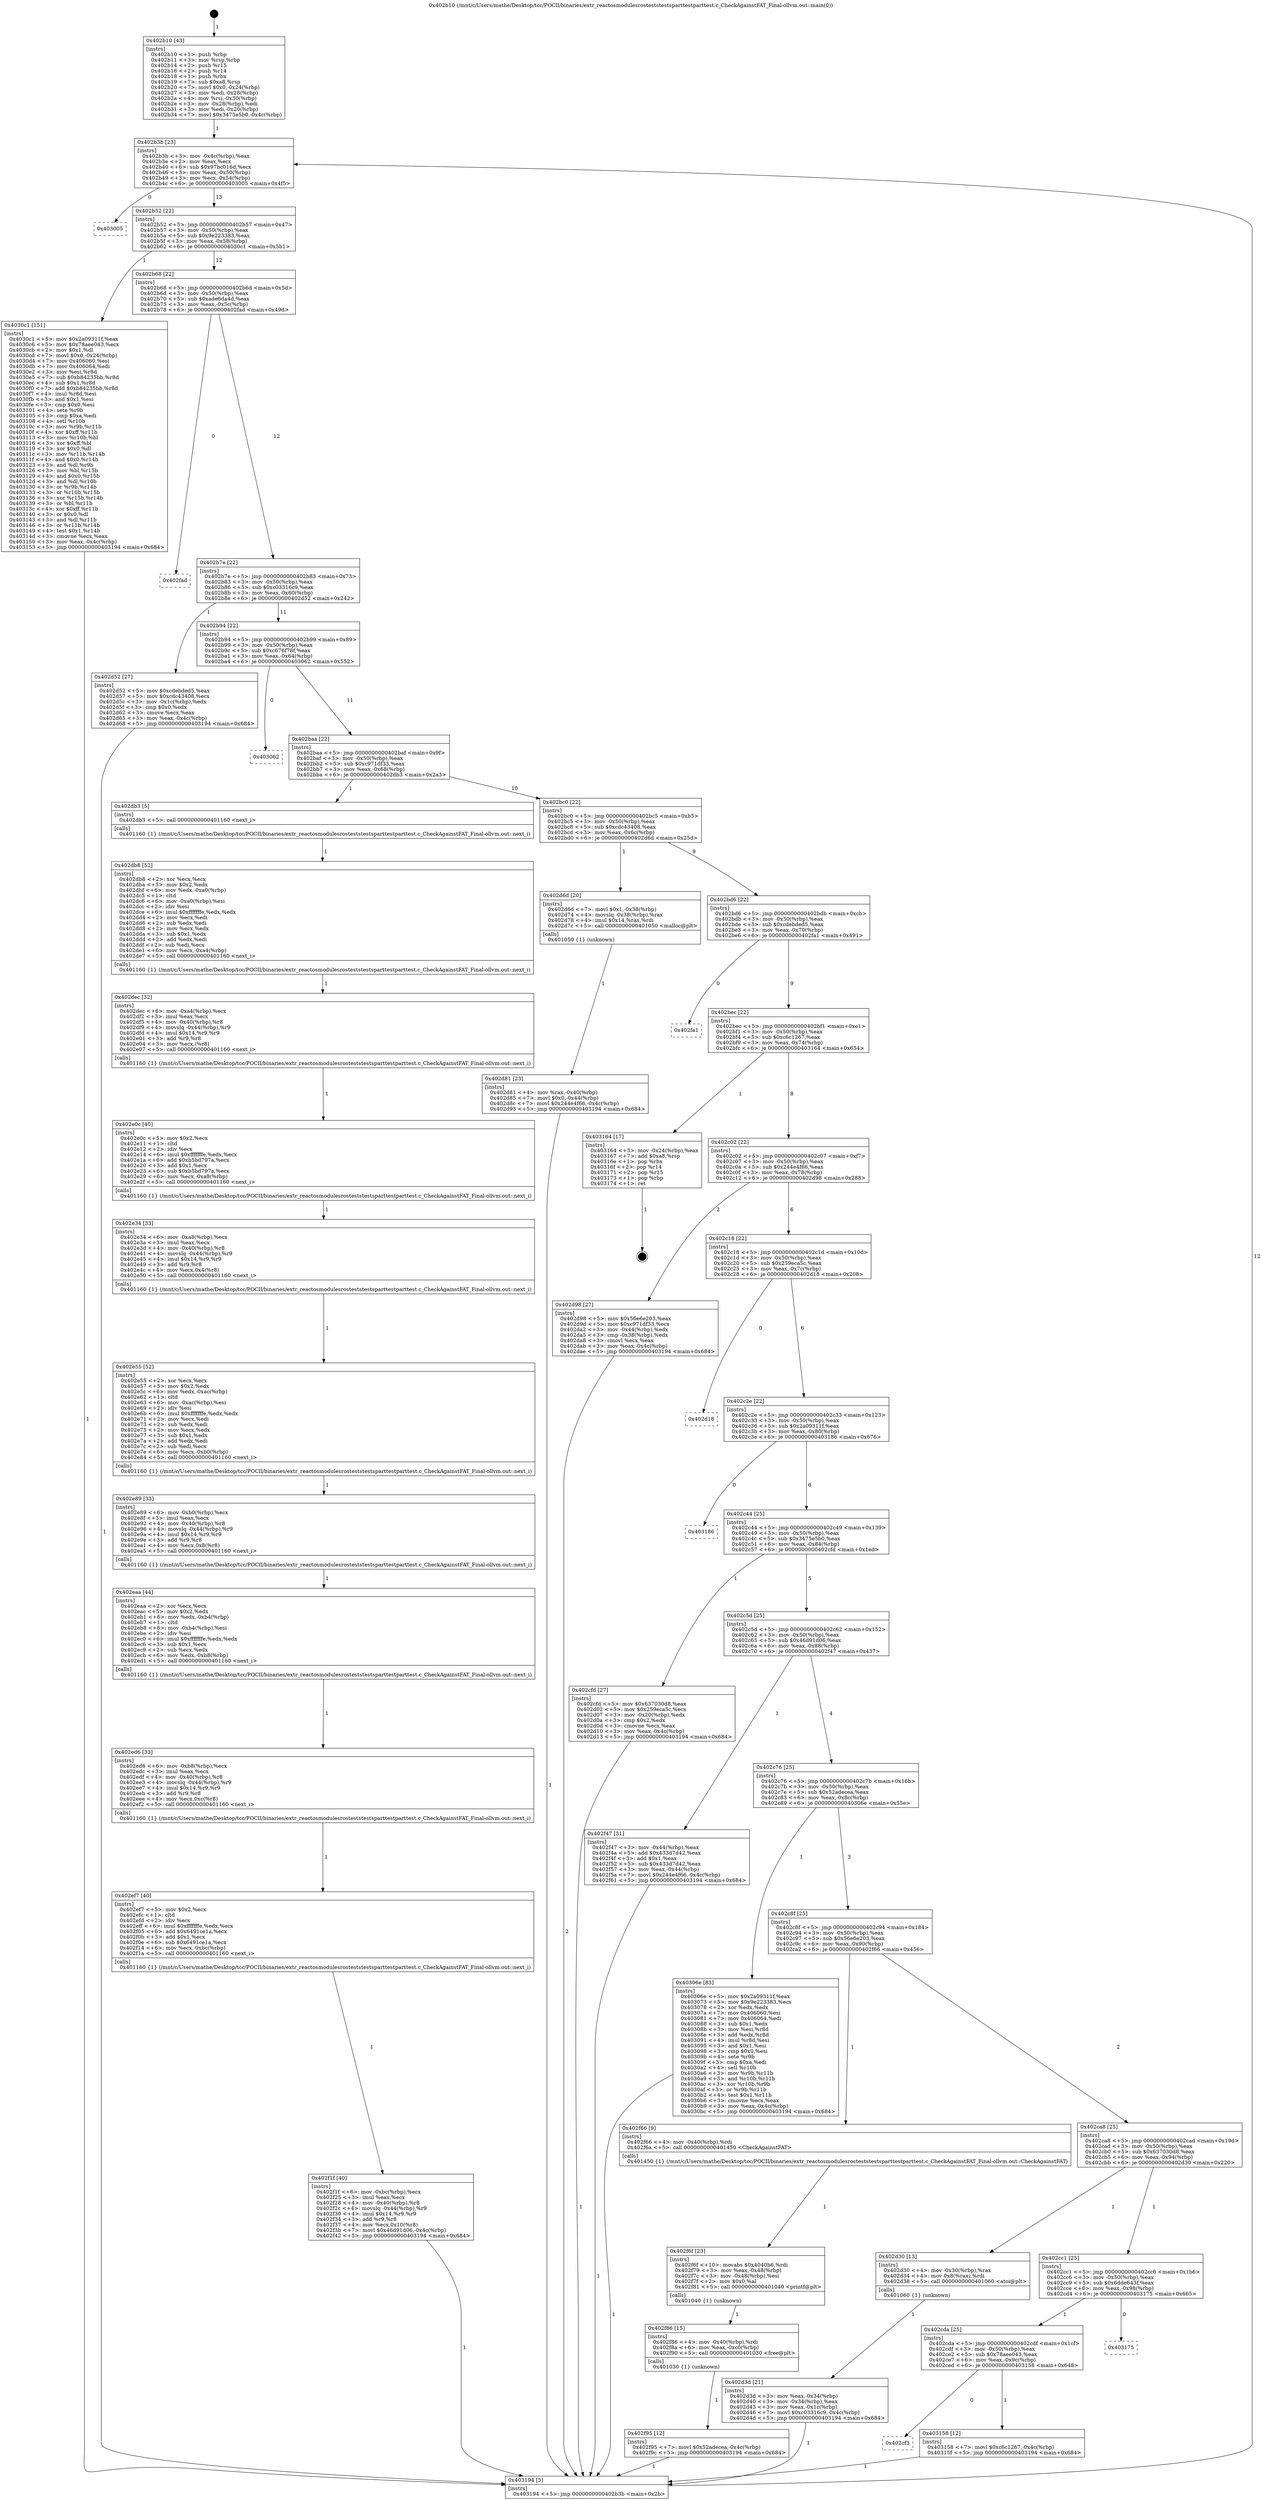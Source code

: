 digraph "0x402b10" {
  label = "0x402b10 (/mnt/c/Users/mathe/Desktop/tcc/POCII/binaries/extr_reactosmodulesrosteststestsparttestparttest.c_CheckAgainstFAT_Final-ollvm.out::main(0))"
  labelloc = "t"
  node[shape=record]

  Entry [label="",width=0.3,height=0.3,shape=circle,fillcolor=black,style=filled]
  "0x402b3b" [label="{
     0x402b3b [23]\l
     | [instrs]\l
     &nbsp;&nbsp;0x402b3b \<+3\>: mov -0x4c(%rbp),%eax\l
     &nbsp;&nbsp;0x402b3e \<+2\>: mov %eax,%ecx\l
     &nbsp;&nbsp;0x402b40 \<+6\>: sub $0x97bc016d,%ecx\l
     &nbsp;&nbsp;0x402b46 \<+3\>: mov %eax,-0x50(%rbp)\l
     &nbsp;&nbsp;0x402b49 \<+3\>: mov %ecx,-0x54(%rbp)\l
     &nbsp;&nbsp;0x402b4c \<+6\>: je 0000000000403005 \<main+0x4f5\>\l
  }"]
  "0x403005" [label="{
     0x403005\l
  }", style=dashed]
  "0x402b52" [label="{
     0x402b52 [22]\l
     | [instrs]\l
     &nbsp;&nbsp;0x402b52 \<+5\>: jmp 0000000000402b57 \<main+0x47\>\l
     &nbsp;&nbsp;0x402b57 \<+3\>: mov -0x50(%rbp),%eax\l
     &nbsp;&nbsp;0x402b5a \<+5\>: sub $0x9e223383,%eax\l
     &nbsp;&nbsp;0x402b5f \<+3\>: mov %eax,-0x58(%rbp)\l
     &nbsp;&nbsp;0x402b62 \<+6\>: je 00000000004030c1 \<main+0x5b1\>\l
  }"]
  Exit [label="",width=0.3,height=0.3,shape=circle,fillcolor=black,style=filled,peripheries=2]
  "0x4030c1" [label="{
     0x4030c1 [151]\l
     | [instrs]\l
     &nbsp;&nbsp;0x4030c1 \<+5\>: mov $0x2a09311f,%eax\l
     &nbsp;&nbsp;0x4030c6 \<+5\>: mov $0x78aee043,%ecx\l
     &nbsp;&nbsp;0x4030cb \<+2\>: mov $0x1,%dl\l
     &nbsp;&nbsp;0x4030cd \<+7\>: movl $0x0,-0x24(%rbp)\l
     &nbsp;&nbsp;0x4030d4 \<+7\>: mov 0x406060,%esi\l
     &nbsp;&nbsp;0x4030db \<+7\>: mov 0x406064,%edi\l
     &nbsp;&nbsp;0x4030e2 \<+3\>: mov %esi,%r8d\l
     &nbsp;&nbsp;0x4030e5 \<+7\>: sub $0xb84235bb,%r8d\l
     &nbsp;&nbsp;0x4030ec \<+4\>: sub $0x1,%r8d\l
     &nbsp;&nbsp;0x4030f0 \<+7\>: add $0xb84235bb,%r8d\l
     &nbsp;&nbsp;0x4030f7 \<+4\>: imul %r8d,%esi\l
     &nbsp;&nbsp;0x4030fb \<+3\>: and $0x1,%esi\l
     &nbsp;&nbsp;0x4030fe \<+3\>: cmp $0x0,%esi\l
     &nbsp;&nbsp;0x403101 \<+4\>: sete %r9b\l
     &nbsp;&nbsp;0x403105 \<+3\>: cmp $0xa,%edi\l
     &nbsp;&nbsp;0x403108 \<+4\>: setl %r10b\l
     &nbsp;&nbsp;0x40310c \<+3\>: mov %r9b,%r11b\l
     &nbsp;&nbsp;0x40310f \<+4\>: xor $0xff,%r11b\l
     &nbsp;&nbsp;0x403113 \<+3\>: mov %r10b,%bl\l
     &nbsp;&nbsp;0x403116 \<+3\>: xor $0xff,%bl\l
     &nbsp;&nbsp;0x403119 \<+3\>: xor $0x0,%dl\l
     &nbsp;&nbsp;0x40311c \<+3\>: mov %r11b,%r14b\l
     &nbsp;&nbsp;0x40311f \<+4\>: and $0x0,%r14b\l
     &nbsp;&nbsp;0x403123 \<+3\>: and %dl,%r9b\l
     &nbsp;&nbsp;0x403126 \<+3\>: mov %bl,%r15b\l
     &nbsp;&nbsp;0x403129 \<+4\>: and $0x0,%r15b\l
     &nbsp;&nbsp;0x40312d \<+3\>: and %dl,%r10b\l
     &nbsp;&nbsp;0x403130 \<+3\>: or %r9b,%r14b\l
     &nbsp;&nbsp;0x403133 \<+3\>: or %r10b,%r15b\l
     &nbsp;&nbsp;0x403136 \<+3\>: xor %r15b,%r14b\l
     &nbsp;&nbsp;0x403139 \<+3\>: or %bl,%r11b\l
     &nbsp;&nbsp;0x40313c \<+4\>: xor $0xff,%r11b\l
     &nbsp;&nbsp;0x403140 \<+3\>: or $0x0,%dl\l
     &nbsp;&nbsp;0x403143 \<+3\>: and %dl,%r11b\l
     &nbsp;&nbsp;0x403146 \<+3\>: or %r11b,%r14b\l
     &nbsp;&nbsp;0x403149 \<+4\>: test $0x1,%r14b\l
     &nbsp;&nbsp;0x40314d \<+3\>: cmovne %ecx,%eax\l
     &nbsp;&nbsp;0x403150 \<+3\>: mov %eax,-0x4c(%rbp)\l
     &nbsp;&nbsp;0x403153 \<+5\>: jmp 0000000000403194 \<main+0x684\>\l
  }"]
  "0x402b68" [label="{
     0x402b68 [22]\l
     | [instrs]\l
     &nbsp;&nbsp;0x402b68 \<+5\>: jmp 0000000000402b6d \<main+0x5d\>\l
     &nbsp;&nbsp;0x402b6d \<+3\>: mov -0x50(%rbp),%eax\l
     &nbsp;&nbsp;0x402b70 \<+5\>: sub $0xade6da4d,%eax\l
     &nbsp;&nbsp;0x402b75 \<+3\>: mov %eax,-0x5c(%rbp)\l
     &nbsp;&nbsp;0x402b78 \<+6\>: je 0000000000402fad \<main+0x49d\>\l
  }"]
  "0x402cf3" [label="{
     0x402cf3\l
  }", style=dashed]
  "0x402fad" [label="{
     0x402fad\l
  }", style=dashed]
  "0x402b7e" [label="{
     0x402b7e [22]\l
     | [instrs]\l
     &nbsp;&nbsp;0x402b7e \<+5\>: jmp 0000000000402b83 \<main+0x73\>\l
     &nbsp;&nbsp;0x402b83 \<+3\>: mov -0x50(%rbp),%eax\l
     &nbsp;&nbsp;0x402b86 \<+5\>: sub $0xc03316c9,%eax\l
     &nbsp;&nbsp;0x402b8b \<+3\>: mov %eax,-0x60(%rbp)\l
     &nbsp;&nbsp;0x402b8e \<+6\>: je 0000000000402d52 \<main+0x242\>\l
  }"]
  "0x403158" [label="{
     0x403158 [12]\l
     | [instrs]\l
     &nbsp;&nbsp;0x403158 \<+7\>: movl $0xc6c1267,-0x4c(%rbp)\l
     &nbsp;&nbsp;0x40315f \<+5\>: jmp 0000000000403194 \<main+0x684\>\l
  }"]
  "0x402d52" [label="{
     0x402d52 [27]\l
     | [instrs]\l
     &nbsp;&nbsp;0x402d52 \<+5\>: mov $0xcdebded5,%eax\l
     &nbsp;&nbsp;0x402d57 \<+5\>: mov $0xcdc43408,%ecx\l
     &nbsp;&nbsp;0x402d5c \<+3\>: mov -0x1c(%rbp),%edx\l
     &nbsp;&nbsp;0x402d5f \<+3\>: cmp $0x0,%edx\l
     &nbsp;&nbsp;0x402d62 \<+3\>: cmove %ecx,%eax\l
     &nbsp;&nbsp;0x402d65 \<+3\>: mov %eax,-0x4c(%rbp)\l
     &nbsp;&nbsp;0x402d68 \<+5\>: jmp 0000000000403194 \<main+0x684\>\l
  }"]
  "0x402b94" [label="{
     0x402b94 [22]\l
     | [instrs]\l
     &nbsp;&nbsp;0x402b94 \<+5\>: jmp 0000000000402b99 \<main+0x89\>\l
     &nbsp;&nbsp;0x402b99 \<+3\>: mov -0x50(%rbp),%eax\l
     &nbsp;&nbsp;0x402b9c \<+5\>: sub $0xc676f78f,%eax\l
     &nbsp;&nbsp;0x402ba1 \<+3\>: mov %eax,-0x64(%rbp)\l
     &nbsp;&nbsp;0x402ba4 \<+6\>: je 0000000000403062 \<main+0x552\>\l
  }"]
  "0x402cda" [label="{
     0x402cda [25]\l
     | [instrs]\l
     &nbsp;&nbsp;0x402cda \<+5\>: jmp 0000000000402cdf \<main+0x1cf\>\l
     &nbsp;&nbsp;0x402cdf \<+3\>: mov -0x50(%rbp),%eax\l
     &nbsp;&nbsp;0x402ce2 \<+5\>: sub $0x78aee043,%eax\l
     &nbsp;&nbsp;0x402ce7 \<+6\>: mov %eax,-0x9c(%rbp)\l
     &nbsp;&nbsp;0x402ced \<+6\>: je 0000000000403158 \<main+0x648\>\l
  }"]
  "0x403062" [label="{
     0x403062\l
  }", style=dashed]
  "0x402baa" [label="{
     0x402baa [22]\l
     | [instrs]\l
     &nbsp;&nbsp;0x402baa \<+5\>: jmp 0000000000402baf \<main+0x9f\>\l
     &nbsp;&nbsp;0x402baf \<+3\>: mov -0x50(%rbp),%eax\l
     &nbsp;&nbsp;0x402bb2 \<+5\>: sub $0xc971df33,%eax\l
     &nbsp;&nbsp;0x402bb7 \<+3\>: mov %eax,-0x68(%rbp)\l
     &nbsp;&nbsp;0x402bba \<+6\>: je 0000000000402db3 \<main+0x2a3\>\l
  }"]
  "0x403175" [label="{
     0x403175\l
  }", style=dashed]
  "0x402db3" [label="{
     0x402db3 [5]\l
     | [instrs]\l
     &nbsp;&nbsp;0x402db3 \<+5\>: call 0000000000401160 \<next_i\>\l
     | [calls]\l
     &nbsp;&nbsp;0x401160 \{1\} (/mnt/c/Users/mathe/Desktop/tcc/POCII/binaries/extr_reactosmodulesrosteststestsparttestparttest.c_CheckAgainstFAT_Final-ollvm.out::next_i)\l
  }"]
  "0x402bc0" [label="{
     0x402bc0 [22]\l
     | [instrs]\l
     &nbsp;&nbsp;0x402bc0 \<+5\>: jmp 0000000000402bc5 \<main+0xb5\>\l
     &nbsp;&nbsp;0x402bc5 \<+3\>: mov -0x50(%rbp),%eax\l
     &nbsp;&nbsp;0x402bc8 \<+5\>: sub $0xcdc43408,%eax\l
     &nbsp;&nbsp;0x402bcd \<+3\>: mov %eax,-0x6c(%rbp)\l
     &nbsp;&nbsp;0x402bd0 \<+6\>: je 0000000000402d6d \<main+0x25d\>\l
  }"]
  "0x402f95" [label="{
     0x402f95 [12]\l
     | [instrs]\l
     &nbsp;&nbsp;0x402f95 \<+7\>: movl $0x52adecea,-0x4c(%rbp)\l
     &nbsp;&nbsp;0x402f9c \<+5\>: jmp 0000000000403194 \<main+0x684\>\l
  }"]
  "0x402d6d" [label="{
     0x402d6d [20]\l
     | [instrs]\l
     &nbsp;&nbsp;0x402d6d \<+7\>: movl $0x1,-0x38(%rbp)\l
     &nbsp;&nbsp;0x402d74 \<+4\>: movslq -0x38(%rbp),%rax\l
     &nbsp;&nbsp;0x402d78 \<+4\>: imul $0x14,%rax,%rdi\l
     &nbsp;&nbsp;0x402d7c \<+5\>: call 0000000000401050 \<malloc@plt\>\l
     | [calls]\l
     &nbsp;&nbsp;0x401050 \{1\} (unknown)\l
  }"]
  "0x402bd6" [label="{
     0x402bd6 [22]\l
     | [instrs]\l
     &nbsp;&nbsp;0x402bd6 \<+5\>: jmp 0000000000402bdb \<main+0xcb\>\l
     &nbsp;&nbsp;0x402bdb \<+3\>: mov -0x50(%rbp),%eax\l
     &nbsp;&nbsp;0x402bde \<+5\>: sub $0xcdebded5,%eax\l
     &nbsp;&nbsp;0x402be3 \<+3\>: mov %eax,-0x70(%rbp)\l
     &nbsp;&nbsp;0x402be6 \<+6\>: je 0000000000402fa1 \<main+0x491\>\l
  }"]
  "0x402f86" [label="{
     0x402f86 [15]\l
     | [instrs]\l
     &nbsp;&nbsp;0x402f86 \<+4\>: mov -0x40(%rbp),%rdi\l
     &nbsp;&nbsp;0x402f8a \<+6\>: mov %eax,-0xc0(%rbp)\l
     &nbsp;&nbsp;0x402f90 \<+5\>: call 0000000000401030 \<free@plt\>\l
     | [calls]\l
     &nbsp;&nbsp;0x401030 \{1\} (unknown)\l
  }"]
  "0x402fa1" [label="{
     0x402fa1\l
  }", style=dashed]
  "0x402bec" [label="{
     0x402bec [22]\l
     | [instrs]\l
     &nbsp;&nbsp;0x402bec \<+5\>: jmp 0000000000402bf1 \<main+0xe1\>\l
     &nbsp;&nbsp;0x402bf1 \<+3\>: mov -0x50(%rbp),%eax\l
     &nbsp;&nbsp;0x402bf4 \<+5\>: sub $0xc6c1267,%eax\l
     &nbsp;&nbsp;0x402bf9 \<+3\>: mov %eax,-0x74(%rbp)\l
     &nbsp;&nbsp;0x402bfc \<+6\>: je 0000000000403164 \<main+0x654\>\l
  }"]
  "0x402f6f" [label="{
     0x402f6f [23]\l
     | [instrs]\l
     &nbsp;&nbsp;0x402f6f \<+10\>: movabs $0x4040b6,%rdi\l
     &nbsp;&nbsp;0x402f79 \<+3\>: mov %eax,-0x48(%rbp)\l
     &nbsp;&nbsp;0x402f7c \<+3\>: mov -0x48(%rbp),%esi\l
     &nbsp;&nbsp;0x402f7f \<+2\>: mov $0x0,%al\l
     &nbsp;&nbsp;0x402f81 \<+5\>: call 0000000000401040 \<printf@plt\>\l
     | [calls]\l
     &nbsp;&nbsp;0x401040 \{1\} (unknown)\l
  }"]
  "0x403164" [label="{
     0x403164 [17]\l
     | [instrs]\l
     &nbsp;&nbsp;0x403164 \<+3\>: mov -0x24(%rbp),%eax\l
     &nbsp;&nbsp;0x403167 \<+7\>: add $0xa8,%rsp\l
     &nbsp;&nbsp;0x40316e \<+1\>: pop %rbx\l
     &nbsp;&nbsp;0x40316f \<+2\>: pop %r14\l
     &nbsp;&nbsp;0x403171 \<+2\>: pop %r15\l
     &nbsp;&nbsp;0x403173 \<+1\>: pop %rbp\l
     &nbsp;&nbsp;0x403174 \<+1\>: ret\l
  }"]
  "0x402c02" [label="{
     0x402c02 [22]\l
     | [instrs]\l
     &nbsp;&nbsp;0x402c02 \<+5\>: jmp 0000000000402c07 \<main+0xf7\>\l
     &nbsp;&nbsp;0x402c07 \<+3\>: mov -0x50(%rbp),%eax\l
     &nbsp;&nbsp;0x402c0a \<+5\>: sub $0x244e4f66,%eax\l
     &nbsp;&nbsp;0x402c0f \<+3\>: mov %eax,-0x78(%rbp)\l
     &nbsp;&nbsp;0x402c12 \<+6\>: je 0000000000402d98 \<main+0x288\>\l
  }"]
  "0x402f1f" [label="{
     0x402f1f [40]\l
     | [instrs]\l
     &nbsp;&nbsp;0x402f1f \<+6\>: mov -0xbc(%rbp),%ecx\l
     &nbsp;&nbsp;0x402f25 \<+3\>: imul %eax,%ecx\l
     &nbsp;&nbsp;0x402f28 \<+4\>: mov -0x40(%rbp),%r8\l
     &nbsp;&nbsp;0x402f2c \<+4\>: movslq -0x44(%rbp),%r9\l
     &nbsp;&nbsp;0x402f30 \<+4\>: imul $0x14,%r9,%r9\l
     &nbsp;&nbsp;0x402f34 \<+3\>: add %r9,%r8\l
     &nbsp;&nbsp;0x402f37 \<+4\>: mov %ecx,0x10(%r8)\l
     &nbsp;&nbsp;0x402f3b \<+7\>: movl $0x46d91d06,-0x4c(%rbp)\l
     &nbsp;&nbsp;0x402f42 \<+5\>: jmp 0000000000403194 \<main+0x684\>\l
  }"]
  "0x402d98" [label="{
     0x402d98 [27]\l
     | [instrs]\l
     &nbsp;&nbsp;0x402d98 \<+5\>: mov $0x56e6e203,%eax\l
     &nbsp;&nbsp;0x402d9d \<+5\>: mov $0xc971df33,%ecx\l
     &nbsp;&nbsp;0x402da2 \<+3\>: mov -0x44(%rbp),%edx\l
     &nbsp;&nbsp;0x402da5 \<+3\>: cmp -0x38(%rbp),%edx\l
     &nbsp;&nbsp;0x402da8 \<+3\>: cmovl %ecx,%eax\l
     &nbsp;&nbsp;0x402dab \<+3\>: mov %eax,-0x4c(%rbp)\l
     &nbsp;&nbsp;0x402dae \<+5\>: jmp 0000000000403194 \<main+0x684\>\l
  }"]
  "0x402c18" [label="{
     0x402c18 [22]\l
     | [instrs]\l
     &nbsp;&nbsp;0x402c18 \<+5\>: jmp 0000000000402c1d \<main+0x10d\>\l
     &nbsp;&nbsp;0x402c1d \<+3\>: mov -0x50(%rbp),%eax\l
     &nbsp;&nbsp;0x402c20 \<+5\>: sub $0x259eca5c,%eax\l
     &nbsp;&nbsp;0x402c25 \<+3\>: mov %eax,-0x7c(%rbp)\l
     &nbsp;&nbsp;0x402c28 \<+6\>: je 0000000000402d18 \<main+0x208\>\l
  }"]
  "0x402ef7" [label="{
     0x402ef7 [40]\l
     | [instrs]\l
     &nbsp;&nbsp;0x402ef7 \<+5\>: mov $0x2,%ecx\l
     &nbsp;&nbsp;0x402efc \<+1\>: cltd\l
     &nbsp;&nbsp;0x402efd \<+2\>: idiv %ecx\l
     &nbsp;&nbsp;0x402eff \<+6\>: imul $0xfffffffe,%edx,%ecx\l
     &nbsp;&nbsp;0x402f05 \<+6\>: add $0x6491ce1a,%ecx\l
     &nbsp;&nbsp;0x402f0b \<+3\>: add $0x1,%ecx\l
     &nbsp;&nbsp;0x402f0e \<+6\>: sub $0x6491ce1a,%ecx\l
     &nbsp;&nbsp;0x402f14 \<+6\>: mov %ecx,-0xbc(%rbp)\l
     &nbsp;&nbsp;0x402f1a \<+5\>: call 0000000000401160 \<next_i\>\l
     | [calls]\l
     &nbsp;&nbsp;0x401160 \{1\} (/mnt/c/Users/mathe/Desktop/tcc/POCII/binaries/extr_reactosmodulesrosteststestsparttestparttest.c_CheckAgainstFAT_Final-ollvm.out::next_i)\l
  }"]
  "0x402d18" [label="{
     0x402d18\l
  }", style=dashed]
  "0x402c2e" [label="{
     0x402c2e [22]\l
     | [instrs]\l
     &nbsp;&nbsp;0x402c2e \<+5\>: jmp 0000000000402c33 \<main+0x123\>\l
     &nbsp;&nbsp;0x402c33 \<+3\>: mov -0x50(%rbp),%eax\l
     &nbsp;&nbsp;0x402c36 \<+5\>: sub $0x2a09311f,%eax\l
     &nbsp;&nbsp;0x402c3b \<+3\>: mov %eax,-0x80(%rbp)\l
     &nbsp;&nbsp;0x402c3e \<+6\>: je 0000000000403186 \<main+0x676\>\l
  }"]
  "0x402ed6" [label="{
     0x402ed6 [33]\l
     | [instrs]\l
     &nbsp;&nbsp;0x402ed6 \<+6\>: mov -0xb8(%rbp),%ecx\l
     &nbsp;&nbsp;0x402edc \<+3\>: imul %eax,%ecx\l
     &nbsp;&nbsp;0x402edf \<+4\>: mov -0x40(%rbp),%r8\l
     &nbsp;&nbsp;0x402ee3 \<+4\>: movslq -0x44(%rbp),%r9\l
     &nbsp;&nbsp;0x402ee7 \<+4\>: imul $0x14,%r9,%r9\l
     &nbsp;&nbsp;0x402eeb \<+3\>: add %r9,%r8\l
     &nbsp;&nbsp;0x402eee \<+4\>: mov %ecx,0xc(%r8)\l
     &nbsp;&nbsp;0x402ef2 \<+5\>: call 0000000000401160 \<next_i\>\l
     | [calls]\l
     &nbsp;&nbsp;0x401160 \{1\} (/mnt/c/Users/mathe/Desktop/tcc/POCII/binaries/extr_reactosmodulesrosteststestsparttestparttest.c_CheckAgainstFAT_Final-ollvm.out::next_i)\l
  }"]
  "0x403186" [label="{
     0x403186\l
  }", style=dashed]
  "0x402c44" [label="{
     0x402c44 [25]\l
     | [instrs]\l
     &nbsp;&nbsp;0x402c44 \<+5\>: jmp 0000000000402c49 \<main+0x139\>\l
     &nbsp;&nbsp;0x402c49 \<+3\>: mov -0x50(%rbp),%eax\l
     &nbsp;&nbsp;0x402c4c \<+5\>: sub $0x3475e5b0,%eax\l
     &nbsp;&nbsp;0x402c51 \<+6\>: mov %eax,-0x84(%rbp)\l
     &nbsp;&nbsp;0x402c57 \<+6\>: je 0000000000402cfd \<main+0x1ed\>\l
  }"]
  "0x402eaa" [label="{
     0x402eaa [44]\l
     | [instrs]\l
     &nbsp;&nbsp;0x402eaa \<+2\>: xor %ecx,%ecx\l
     &nbsp;&nbsp;0x402eac \<+5\>: mov $0x2,%edx\l
     &nbsp;&nbsp;0x402eb1 \<+6\>: mov %edx,-0xb4(%rbp)\l
     &nbsp;&nbsp;0x402eb7 \<+1\>: cltd\l
     &nbsp;&nbsp;0x402eb8 \<+6\>: mov -0xb4(%rbp),%esi\l
     &nbsp;&nbsp;0x402ebe \<+2\>: idiv %esi\l
     &nbsp;&nbsp;0x402ec0 \<+6\>: imul $0xfffffffe,%edx,%edx\l
     &nbsp;&nbsp;0x402ec6 \<+3\>: sub $0x1,%ecx\l
     &nbsp;&nbsp;0x402ec9 \<+2\>: sub %ecx,%edx\l
     &nbsp;&nbsp;0x402ecb \<+6\>: mov %edx,-0xb8(%rbp)\l
     &nbsp;&nbsp;0x402ed1 \<+5\>: call 0000000000401160 \<next_i\>\l
     | [calls]\l
     &nbsp;&nbsp;0x401160 \{1\} (/mnt/c/Users/mathe/Desktop/tcc/POCII/binaries/extr_reactosmodulesrosteststestsparttestparttest.c_CheckAgainstFAT_Final-ollvm.out::next_i)\l
  }"]
  "0x402cfd" [label="{
     0x402cfd [27]\l
     | [instrs]\l
     &nbsp;&nbsp;0x402cfd \<+5\>: mov $0x637030d8,%eax\l
     &nbsp;&nbsp;0x402d02 \<+5\>: mov $0x259eca5c,%ecx\l
     &nbsp;&nbsp;0x402d07 \<+3\>: mov -0x20(%rbp),%edx\l
     &nbsp;&nbsp;0x402d0a \<+3\>: cmp $0x2,%edx\l
     &nbsp;&nbsp;0x402d0d \<+3\>: cmovne %ecx,%eax\l
     &nbsp;&nbsp;0x402d10 \<+3\>: mov %eax,-0x4c(%rbp)\l
     &nbsp;&nbsp;0x402d13 \<+5\>: jmp 0000000000403194 \<main+0x684\>\l
  }"]
  "0x402c5d" [label="{
     0x402c5d [25]\l
     | [instrs]\l
     &nbsp;&nbsp;0x402c5d \<+5\>: jmp 0000000000402c62 \<main+0x152\>\l
     &nbsp;&nbsp;0x402c62 \<+3\>: mov -0x50(%rbp),%eax\l
     &nbsp;&nbsp;0x402c65 \<+5\>: sub $0x46d91d06,%eax\l
     &nbsp;&nbsp;0x402c6a \<+6\>: mov %eax,-0x88(%rbp)\l
     &nbsp;&nbsp;0x402c70 \<+6\>: je 0000000000402f47 \<main+0x437\>\l
  }"]
  "0x403194" [label="{
     0x403194 [5]\l
     | [instrs]\l
     &nbsp;&nbsp;0x403194 \<+5\>: jmp 0000000000402b3b \<main+0x2b\>\l
  }"]
  "0x402b10" [label="{
     0x402b10 [43]\l
     | [instrs]\l
     &nbsp;&nbsp;0x402b10 \<+1\>: push %rbp\l
     &nbsp;&nbsp;0x402b11 \<+3\>: mov %rsp,%rbp\l
     &nbsp;&nbsp;0x402b14 \<+2\>: push %r15\l
     &nbsp;&nbsp;0x402b16 \<+2\>: push %r14\l
     &nbsp;&nbsp;0x402b18 \<+1\>: push %rbx\l
     &nbsp;&nbsp;0x402b19 \<+7\>: sub $0xa8,%rsp\l
     &nbsp;&nbsp;0x402b20 \<+7\>: movl $0x0,-0x24(%rbp)\l
     &nbsp;&nbsp;0x402b27 \<+3\>: mov %edi,-0x28(%rbp)\l
     &nbsp;&nbsp;0x402b2a \<+4\>: mov %rsi,-0x30(%rbp)\l
     &nbsp;&nbsp;0x402b2e \<+3\>: mov -0x28(%rbp),%edi\l
     &nbsp;&nbsp;0x402b31 \<+3\>: mov %edi,-0x20(%rbp)\l
     &nbsp;&nbsp;0x402b34 \<+7\>: movl $0x3475e5b0,-0x4c(%rbp)\l
  }"]
  "0x402e89" [label="{
     0x402e89 [33]\l
     | [instrs]\l
     &nbsp;&nbsp;0x402e89 \<+6\>: mov -0xb0(%rbp),%ecx\l
     &nbsp;&nbsp;0x402e8f \<+3\>: imul %eax,%ecx\l
     &nbsp;&nbsp;0x402e92 \<+4\>: mov -0x40(%rbp),%r8\l
     &nbsp;&nbsp;0x402e96 \<+4\>: movslq -0x44(%rbp),%r9\l
     &nbsp;&nbsp;0x402e9a \<+4\>: imul $0x14,%r9,%r9\l
     &nbsp;&nbsp;0x402e9e \<+3\>: add %r9,%r8\l
     &nbsp;&nbsp;0x402ea1 \<+4\>: mov %ecx,0x8(%r8)\l
     &nbsp;&nbsp;0x402ea5 \<+5\>: call 0000000000401160 \<next_i\>\l
     | [calls]\l
     &nbsp;&nbsp;0x401160 \{1\} (/mnt/c/Users/mathe/Desktop/tcc/POCII/binaries/extr_reactosmodulesrosteststestsparttestparttest.c_CheckAgainstFAT_Final-ollvm.out::next_i)\l
  }"]
  "0x402f47" [label="{
     0x402f47 [31]\l
     | [instrs]\l
     &nbsp;&nbsp;0x402f47 \<+3\>: mov -0x44(%rbp),%eax\l
     &nbsp;&nbsp;0x402f4a \<+5\>: add $0x433d7d42,%eax\l
     &nbsp;&nbsp;0x402f4f \<+3\>: add $0x1,%eax\l
     &nbsp;&nbsp;0x402f52 \<+5\>: sub $0x433d7d42,%eax\l
     &nbsp;&nbsp;0x402f57 \<+3\>: mov %eax,-0x44(%rbp)\l
     &nbsp;&nbsp;0x402f5a \<+7\>: movl $0x244e4f66,-0x4c(%rbp)\l
     &nbsp;&nbsp;0x402f61 \<+5\>: jmp 0000000000403194 \<main+0x684\>\l
  }"]
  "0x402c76" [label="{
     0x402c76 [25]\l
     | [instrs]\l
     &nbsp;&nbsp;0x402c76 \<+5\>: jmp 0000000000402c7b \<main+0x16b\>\l
     &nbsp;&nbsp;0x402c7b \<+3\>: mov -0x50(%rbp),%eax\l
     &nbsp;&nbsp;0x402c7e \<+5\>: sub $0x52adecea,%eax\l
     &nbsp;&nbsp;0x402c83 \<+6\>: mov %eax,-0x8c(%rbp)\l
     &nbsp;&nbsp;0x402c89 \<+6\>: je 000000000040306e \<main+0x55e\>\l
  }"]
  "0x402e55" [label="{
     0x402e55 [52]\l
     | [instrs]\l
     &nbsp;&nbsp;0x402e55 \<+2\>: xor %ecx,%ecx\l
     &nbsp;&nbsp;0x402e57 \<+5\>: mov $0x2,%edx\l
     &nbsp;&nbsp;0x402e5c \<+6\>: mov %edx,-0xac(%rbp)\l
     &nbsp;&nbsp;0x402e62 \<+1\>: cltd\l
     &nbsp;&nbsp;0x402e63 \<+6\>: mov -0xac(%rbp),%esi\l
     &nbsp;&nbsp;0x402e69 \<+2\>: idiv %esi\l
     &nbsp;&nbsp;0x402e6b \<+6\>: imul $0xfffffffe,%edx,%edx\l
     &nbsp;&nbsp;0x402e71 \<+2\>: mov %ecx,%edi\l
     &nbsp;&nbsp;0x402e73 \<+2\>: sub %edx,%edi\l
     &nbsp;&nbsp;0x402e75 \<+2\>: mov %ecx,%edx\l
     &nbsp;&nbsp;0x402e77 \<+3\>: sub $0x1,%edx\l
     &nbsp;&nbsp;0x402e7a \<+2\>: add %edx,%edi\l
     &nbsp;&nbsp;0x402e7c \<+2\>: sub %edi,%ecx\l
     &nbsp;&nbsp;0x402e7e \<+6\>: mov %ecx,-0xb0(%rbp)\l
     &nbsp;&nbsp;0x402e84 \<+5\>: call 0000000000401160 \<next_i\>\l
     | [calls]\l
     &nbsp;&nbsp;0x401160 \{1\} (/mnt/c/Users/mathe/Desktop/tcc/POCII/binaries/extr_reactosmodulesrosteststestsparttestparttest.c_CheckAgainstFAT_Final-ollvm.out::next_i)\l
  }"]
  "0x40306e" [label="{
     0x40306e [83]\l
     | [instrs]\l
     &nbsp;&nbsp;0x40306e \<+5\>: mov $0x2a09311f,%eax\l
     &nbsp;&nbsp;0x403073 \<+5\>: mov $0x9e223383,%ecx\l
     &nbsp;&nbsp;0x403078 \<+2\>: xor %edx,%edx\l
     &nbsp;&nbsp;0x40307a \<+7\>: mov 0x406060,%esi\l
     &nbsp;&nbsp;0x403081 \<+7\>: mov 0x406064,%edi\l
     &nbsp;&nbsp;0x403088 \<+3\>: sub $0x1,%edx\l
     &nbsp;&nbsp;0x40308b \<+3\>: mov %esi,%r8d\l
     &nbsp;&nbsp;0x40308e \<+3\>: add %edx,%r8d\l
     &nbsp;&nbsp;0x403091 \<+4\>: imul %r8d,%esi\l
     &nbsp;&nbsp;0x403095 \<+3\>: and $0x1,%esi\l
     &nbsp;&nbsp;0x403098 \<+3\>: cmp $0x0,%esi\l
     &nbsp;&nbsp;0x40309b \<+4\>: sete %r9b\l
     &nbsp;&nbsp;0x40309f \<+3\>: cmp $0xa,%edi\l
     &nbsp;&nbsp;0x4030a2 \<+4\>: setl %r10b\l
     &nbsp;&nbsp;0x4030a6 \<+3\>: mov %r9b,%r11b\l
     &nbsp;&nbsp;0x4030a9 \<+3\>: and %r10b,%r11b\l
     &nbsp;&nbsp;0x4030ac \<+3\>: xor %r10b,%r9b\l
     &nbsp;&nbsp;0x4030af \<+3\>: or %r9b,%r11b\l
     &nbsp;&nbsp;0x4030b2 \<+4\>: test $0x1,%r11b\l
     &nbsp;&nbsp;0x4030b6 \<+3\>: cmovne %ecx,%eax\l
     &nbsp;&nbsp;0x4030b9 \<+3\>: mov %eax,-0x4c(%rbp)\l
     &nbsp;&nbsp;0x4030bc \<+5\>: jmp 0000000000403194 \<main+0x684\>\l
  }"]
  "0x402c8f" [label="{
     0x402c8f [25]\l
     | [instrs]\l
     &nbsp;&nbsp;0x402c8f \<+5\>: jmp 0000000000402c94 \<main+0x184\>\l
     &nbsp;&nbsp;0x402c94 \<+3\>: mov -0x50(%rbp),%eax\l
     &nbsp;&nbsp;0x402c97 \<+5\>: sub $0x56e6e203,%eax\l
     &nbsp;&nbsp;0x402c9c \<+6\>: mov %eax,-0x90(%rbp)\l
     &nbsp;&nbsp;0x402ca2 \<+6\>: je 0000000000402f66 \<main+0x456\>\l
  }"]
  "0x402e34" [label="{
     0x402e34 [33]\l
     | [instrs]\l
     &nbsp;&nbsp;0x402e34 \<+6\>: mov -0xa8(%rbp),%ecx\l
     &nbsp;&nbsp;0x402e3a \<+3\>: imul %eax,%ecx\l
     &nbsp;&nbsp;0x402e3d \<+4\>: mov -0x40(%rbp),%r8\l
     &nbsp;&nbsp;0x402e41 \<+4\>: movslq -0x44(%rbp),%r9\l
     &nbsp;&nbsp;0x402e45 \<+4\>: imul $0x14,%r9,%r9\l
     &nbsp;&nbsp;0x402e49 \<+3\>: add %r9,%r8\l
     &nbsp;&nbsp;0x402e4c \<+4\>: mov %ecx,0x4(%r8)\l
     &nbsp;&nbsp;0x402e50 \<+5\>: call 0000000000401160 \<next_i\>\l
     | [calls]\l
     &nbsp;&nbsp;0x401160 \{1\} (/mnt/c/Users/mathe/Desktop/tcc/POCII/binaries/extr_reactosmodulesrosteststestsparttestparttest.c_CheckAgainstFAT_Final-ollvm.out::next_i)\l
  }"]
  "0x402f66" [label="{
     0x402f66 [9]\l
     | [instrs]\l
     &nbsp;&nbsp;0x402f66 \<+4\>: mov -0x40(%rbp),%rdi\l
     &nbsp;&nbsp;0x402f6a \<+5\>: call 0000000000401450 \<CheckAgainstFAT\>\l
     | [calls]\l
     &nbsp;&nbsp;0x401450 \{1\} (/mnt/c/Users/mathe/Desktop/tcc/POCII/binaries/extr_reactosmodulesrosteststestsparttestparttest.c_CheckAgainstFAT_Final-ollvm.out::CheckAgainstFAT)\l
  }"]
  "0x402ca8" [label="{
     0x402ca8 [25]\l
     | [instrs]\l
     &nbsp;&nbsp;0x402ca8 \<+5\>: jmp 0000000000402cad \<main+0x19d\>\l
     &nbsp;&nbsp;0x402cad \<+3\>: mov -0x50(%rbp),%eax\l
     &nbsp;&nbsp;0x402cb0 \<+5\>: sub $0x637030d8,%eax\l
     &nbsp;&nbsp;0x402cb5 \<+6\>: mov %eax,-0x94(%rbp)\l
     &nbsp;&nbsp;0x402cbb \<+6\>: je 0000000000402d30 \<main+0x220\>\l
  }"]
  "0x402e0c" [label="{
     0x402e0c [40]\l
     | [instrs]\l
     &nbsp;&nbsp;0x402e0c \<+5\>: mov $0x2,%ecx\l
     &nbsp;&nbsp;0x402e11 \<+1\>: cltd\l
     &nbsp;&nbsp;0x402e12 \<+2\>: idiv %ecx\l
     &nbsp;&nbsp;0x402e14 \<+6\>: imul $0xfffffffe,%edx,%ecx\l
     &nbsp;&nbsp;0x402e1a \<+6\>: add $0xb5bd797a,%ecx\l
     &nbsp;&nbsp;0x402e20 \<+3\>: add $0x1,%ecx\l
     &nbsp;&nbsp;0x402e23 \<+6\>: sub $0xb5bd797a,%ecx\l
     &nbsp;&nbsp;0x402e29 \<+6\>: mov %ecx,-0xa8(%rbp)\l
     &nbsp;&nbsp;0x402e2f \<+5\>: call 0000000000401160 \<next_i\>\l
     | [calls]\l
     &nbsp;&nbsp;0x401160 \{1\} (/mnt/c/Users/mathe/Desktop/tcc/POCII/binaries/extr_reactosmodulesrosteststestsparttestparttest.c_CheckAgainstFAT_Final-ollvm.out::next_i)\l
  }"]
  "0x402d30" [label="{
     0x402d30 [13]\l
     | [instrs]\l
     &nbsp;&nbsp;0x402d30 \<+4\>: mov -0x30(%rbp),%rax\l
     &nbsp;&nbsp;0x402d34 \<+4\>: mov 0x8(%rax),%rdi\l
     &nbsp;&nbsp;0x402d38 \<+5\>: call 0000000000401060 \<atoi@plt\>\l
     | [calls]\l
     &nbsp;&nbsp;0x401060 \{1\} (unknown)\l
  }"]
  "0x402cc1" [label="{
     0x402cc1 [25]\l
     | [instrs]\l
     &nbsp;&nbsp;0x402cc1 \<+5\>: jmp 0000000000402cc6 \<main+0x1b6\>\l
     &nbsp;&nbsp;0x402cc6 \<+3\>: mov -0x50(%rbp),%eax\l
     &nbsp;&nbsp;0x402cc9 \<+5\>: sub $0x6dde643f,%eax\l
     &nbsp;&nbsp;0x402cce \<+6\>: mov %eax,-0x98(%rbp)\l
     &nbsp;&nbsp;0x402cd4 \<+6\>: je 0000000000403175 \<main+0x665\>\l
  }"]
  "0x402d3d" [label="{
     0x402d3d [21]\l
     | [instrs]\l
     &nbsp;&nbsp;0x402d3d \<+3\>: mov %eax,-0x34(%rbp)\l
     &nbsp;&nbsp;0x402d40 \<+3\>: mov -0x34(%rbp),%eax\l
     &nbsp;&nbsp;0x402d43 \<+3\>: mov %eax,-0x1c(%rbp)\l
     &nbsp;&nbsp;0x402d46 \<+7\>: movl $0xc03316c9,-0x4c(%rbp)\l
     &nbsp;&nbsp;0x402d4d \<+5\>: jmp 0000000000403194 \<main+0x684\>\l
  }"]
  "0x402d81" [label="{
     0x402d81 [23]\l
     | [instrs]\l
     &nbsp;&nbsp;0x402d81 \<+4\>: mov %rax,-0x40(%rbp)\l
     &nbsp;&nbsp;0x402d85 \<+7\>: movl $0x0,-0x44(%rbp)\l
     &nbsp;&nbsp;0x402d8c \<+7\>: movl $0x244e4f66,-0x4c(%rbp)\l
     &nbsp;&nbsp;0x402d93 \<+5\>: jmp 0000000000403194 \<main+0x684\>\l
  }"]
  "0x402db8" [label="{
     0x402db8 [52]\l
     | [instrs]\l
     &nbsp;&nbsp;0x402db8 \<+2\>: xor %ecx,%ecx\l
     &nbsp;&nbsp;0x402dba \<+5\>: mov $0x2,%edx\l
     &nbsp;&nbsp;0x402dbf \<+6\>: mov %edx,-0xa0(%rbp)\l
     &nbsp;&nbsp;0x402dc5 \<+1\>: cltd\l
     &nbsp;&nbsp;0x402dc6 \<+6\>: mov -0xa0(%rbp),%esi\l
     &nbsp;&nbsp;0x402dcc \<+2\>: idiv %esi\l
     &nbsp;&nbsp;0x402dce \<+6\>: imul $0xfffffffe,%edx,%edx\l
     &nbsp;&nbsp;0x402dd4 \<+2\>: mov %ecx,%edi\l
     &nbsp;&nbsp;0x402dd6 \<+2\>: sub %edx,%edi\l
     &nbsp;&nbsp;0x402dd8 \<+2\>: mov %ecx,%edx\l
     &nbsp;&nbsp;0x402dda \<+3\>: sub $0x1,%edx\l
     &nbsp;&nbsp;0x402ddd \<+2\>: add %edx,%edi\l
     &nbsp;&nbsp;0x402ddf \<+2\>: sub %edi,%ecx\l
     &nbsp;&nbsp;0x402de1 \<+6\>: mov %ecx,-0xa4(%rbp)\l
     &nbsp;&nbsp;0x402de7 \<+5\>: call 0000000000401160 \<next_i\>\l
     | [calls]\l
     &nbsp;&nbsp;0x401160 \{1\} (/mnt/c/Users/mathe/Desktop/tcc/POCII/binaries/extr_reactosmodulesrosteststestsparttestparttest.c_CheckAgainstFAT_Final-ollvm.out::next_i)\l
  }"]
  "0x402dec" [label="{
     0x402dec [32]\l
     | [instrs]\l
     &nbsp;&nbsp;0x402dec \<+6\>: mov -0xa4(%rbp),%ecx\l
     &nbsp;&nbsp;0x402df2 \<+3\>: imul %eax,%ecx\l
     &nbsp;&nbsp;0x402df5 \<+4\>: mov -0x40(%rbp),%r8\l
     &nbsp;&nbsp;0x402df9 \<+4\>: movslq -0x44(%rbp),%r9\l
     &nbsp;&nbsp;0x402dfd \<+4\>: imul $0x14,%r9,%r9\l
     &nbsp;&nbsp;0x402e01 \<+3\>: add %r9,%r8\l
     &nbsp;&nbsp;0x402e04 \<+3\>: mov %ecx,(%r8)\l
     &nbsp;&nbsp;0x402e07 \<+5\>: call 0000000000401160 \<next_i\>\l
     | [calls]\l
     &nbsp;&nbsp;0x401160 \{1\} (/mnt/c/Users/mathe/Desktop/tcc/POCII/binaries/extr_reactosmodulesrosteststestsparttestparttest.c_CheckAgainstFAT_Final-ollvm.out::next_i)\l
  }"]
  Entry -> "0x402b10" [label=" 1"]
  "0x402b3b" -> "0x403005" [label=" 0"]
  "0x402b3b" -> "0x402b52" [label=" 13"]
  "0x403164" -> Exit [label=" 1"]
  "0x402b52" -> "0x4030c1" [label=" 1"]
  "0x402b52" -> "0x402b68" [label=" 12"]
  "0x403158" -> "0x403194" [label=" 1"]
  "0x402b68" -> "0x402fad" [label=" 0"]
  "0x402b68" -> "0x402b7e" [label=" 12"]
  "0x402cda" -> "0x402cf3" [label=" 0"]
  "0x402b7e" -> "0x402d52" [label=" 1"]
  "0x402b7e" -> "0x402b94" [label=" 11"]
  "0x402cda" -> "0x403158" [label=" 1"]
  "0x402b94" -> "0x403062" [label=" 0"]
  "0x402b94" -> "0x402baa" [label=" 11"]
  "0x402cc1" -> "0x402cda" [label=" 1"]
  "0x402baa" -> "0x402db3" [label=" 1"]
  "0x402baa" -> "0x402bc0" [label=" 10"]
  "0x402cc1" -> "0x403175" [label=" 0"]
  "0x402bc0" -> "0x402d6d" [label=" 1"]
  "0x402bc0" -> "0x402bd6" [label=" 9"]
  "0x4030c1" -> "0x403194" [label=" 1"]
  "0x402bd6" -> "0x402fa1" [label=" 0"]
  "0x402bd6" -> "0x402bec" [label=" 9"]
  "0x40306e" -> "0x403194" [label=" 1"]
  "0x402bec" -> "0x403164" [label=" 1"]
  "0x402bec" -> "0x402c02" [label=" 8"]
  "0x402f95" -> "0x403194" [label=" 1"]
  "0x402c02" -> "0x402d98" [label=" 2"]
  "0x402c02" -> "0x402c18" [label=" 6"]
  "0x402f86" -> "0x402f95" [label=" 1"]
  "0x402c18" -> "0x402d18" [label=" 0"]
  "0x402c18" -> "0x402c2e" [label=" 6"]
  "0x402f6f" -> "0x402f86" [label=" 1"]
  "0x402c2e" -> "0x403186" [label=" 0"]
  "0x402c2e" -> "0x402c44" [label=" 6"]
  "0x402f66" -> "0x402f6f" [label=" 1"]
  "0x402c44" -> "0x402cfd" [label=" 1"]
  "0x402c44" -> "0x402c5d" [label=" 5"]
  "0x402cfd" -> "0x403194" [label=" 1"]
  "0x402b10" -> "0x402b3b" [label=" 1"]
  "0x403194" -> "0x402b3b" [label=" 12"]
  "0x402f47" -> "0x403194" [label=" 1"]
  "0x402c5d" -> "0x402f47" [label=" 1"]
  "0x402c5d" -> "0x402c76" [label=" 4"]
  "0x402f1f" -> "0x403194" [label=" 1"]
  "0x402c76" -> "0x40306e" [label=" 1"]
  "0x402c76" -> "0x402c8f" [label=" 3"]
  "0x402ef7" -> "0x402f1f" [label=" 1"]
  "0x402c8f" -> "0x402f66" [label=" 1"]
  "0x402c8f" -> "0x402ca8" [label=" 2"]
  "0x402ed6" -> "0x402ef7" [label=" 1"]
  "0x402ca8" -> "0x402d30" [label=" 1"]
  "0x402ca8" -> "0x402cc1" [label=" 1"]
  "0x402d30" -> "0x402d3d" [label=" 1"]
  "0x402d3d" -> "0x403194" [label=" 1"]
  "0x402d52" -> "0x403194" [label=" 1"]
  "0x402d6d" -> "0x402d81" [label=" 1"]
  "0x402d81" -> "0x403194" [label=" 1"]
  "0x402d98" -> "0x403194" [label=" 2"]
  "0x402db3" -> "0x402db8" [label=" 1"]
  "0x402db8" -> "0x402dec" [label=" 1"]
  "0x402dec" -> "0x402e0c" [label=" 1"]
  "0x402e0c" -> "0x402e34" [label=" 1"]
  "0x402e34" -> "0x402e55" [label=" 1"]
  "0x402e55" -> "0x402e89" [label=" 1"]
  "0x402e89" -> "0x402eaa" [label=" 1"]
  "0x402eaa" -> "0x402ed6" [label=" 1"]
}
